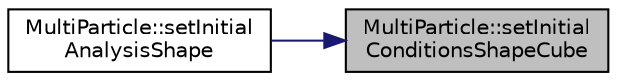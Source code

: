 digraph "MultiParticle::setInitialConditionsShapeCube"
{
 // LATEX_PDF_SIZE
  edge [fontname="Helvetica",fontsize="10",labelfontname="Helvetica",labelfontsize="10"];
  node [fontname="Helvetica",fontsize="10",shape=record];
  rankdir="RL";
  Node1 [label="MultiParticle::setInitial\lConditionsShapeCube",height=0.2,width=0.4,color="black", fillcolor="grey75", style="filled", fontcolor="black",tooltip="立方体の座標"];
  Node1 -> Node2 [dir="back",color="midnightblue",fontsize="10",style="solid",fontname="Helvetica"];
  Node2 [label="MultiParticle::setInitial\lAnalysisShape",height=0.2,width=0.4,color="black", fillcolor="white", style="filled",URL="$classMultiParticle.html#a640a6b12bc2ffcfc31f8d87f4c7da574",tooltip="set particle and flag depend shape"];
}
